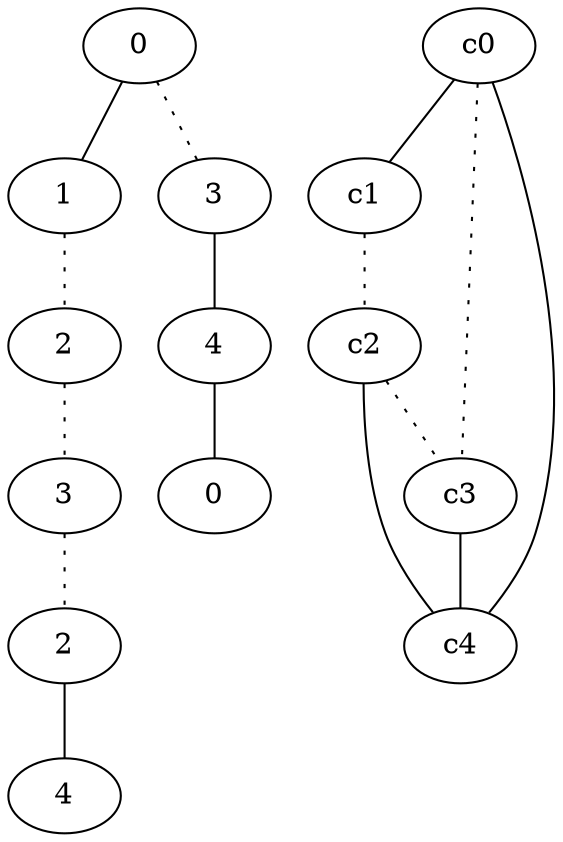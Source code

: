graph {
a0[label=0];
a1[label=1];
a2[label=2];
a3[label=3];
a4[label=2];
a5[label=4];
a6[label=3];
a7[label=4];
a8[label=0];
a0 -- a1;
a0 -- a6 [style=dotted];
a1 -- a2 [style=dotted];
a2 -- a3 [style=dotted];
a3 -- a4 [style=dotted];
a4 -- a5;
a6 -- a7;
a7 -- a8;
c0 -- c1;
c0 -- c3 [style=dotted];
c0 -- c4;
c1 -- c2 [style=dotted];
c2 -- c3 [style=dotted];
c2 -- c4;
c3 -- c4;
}
